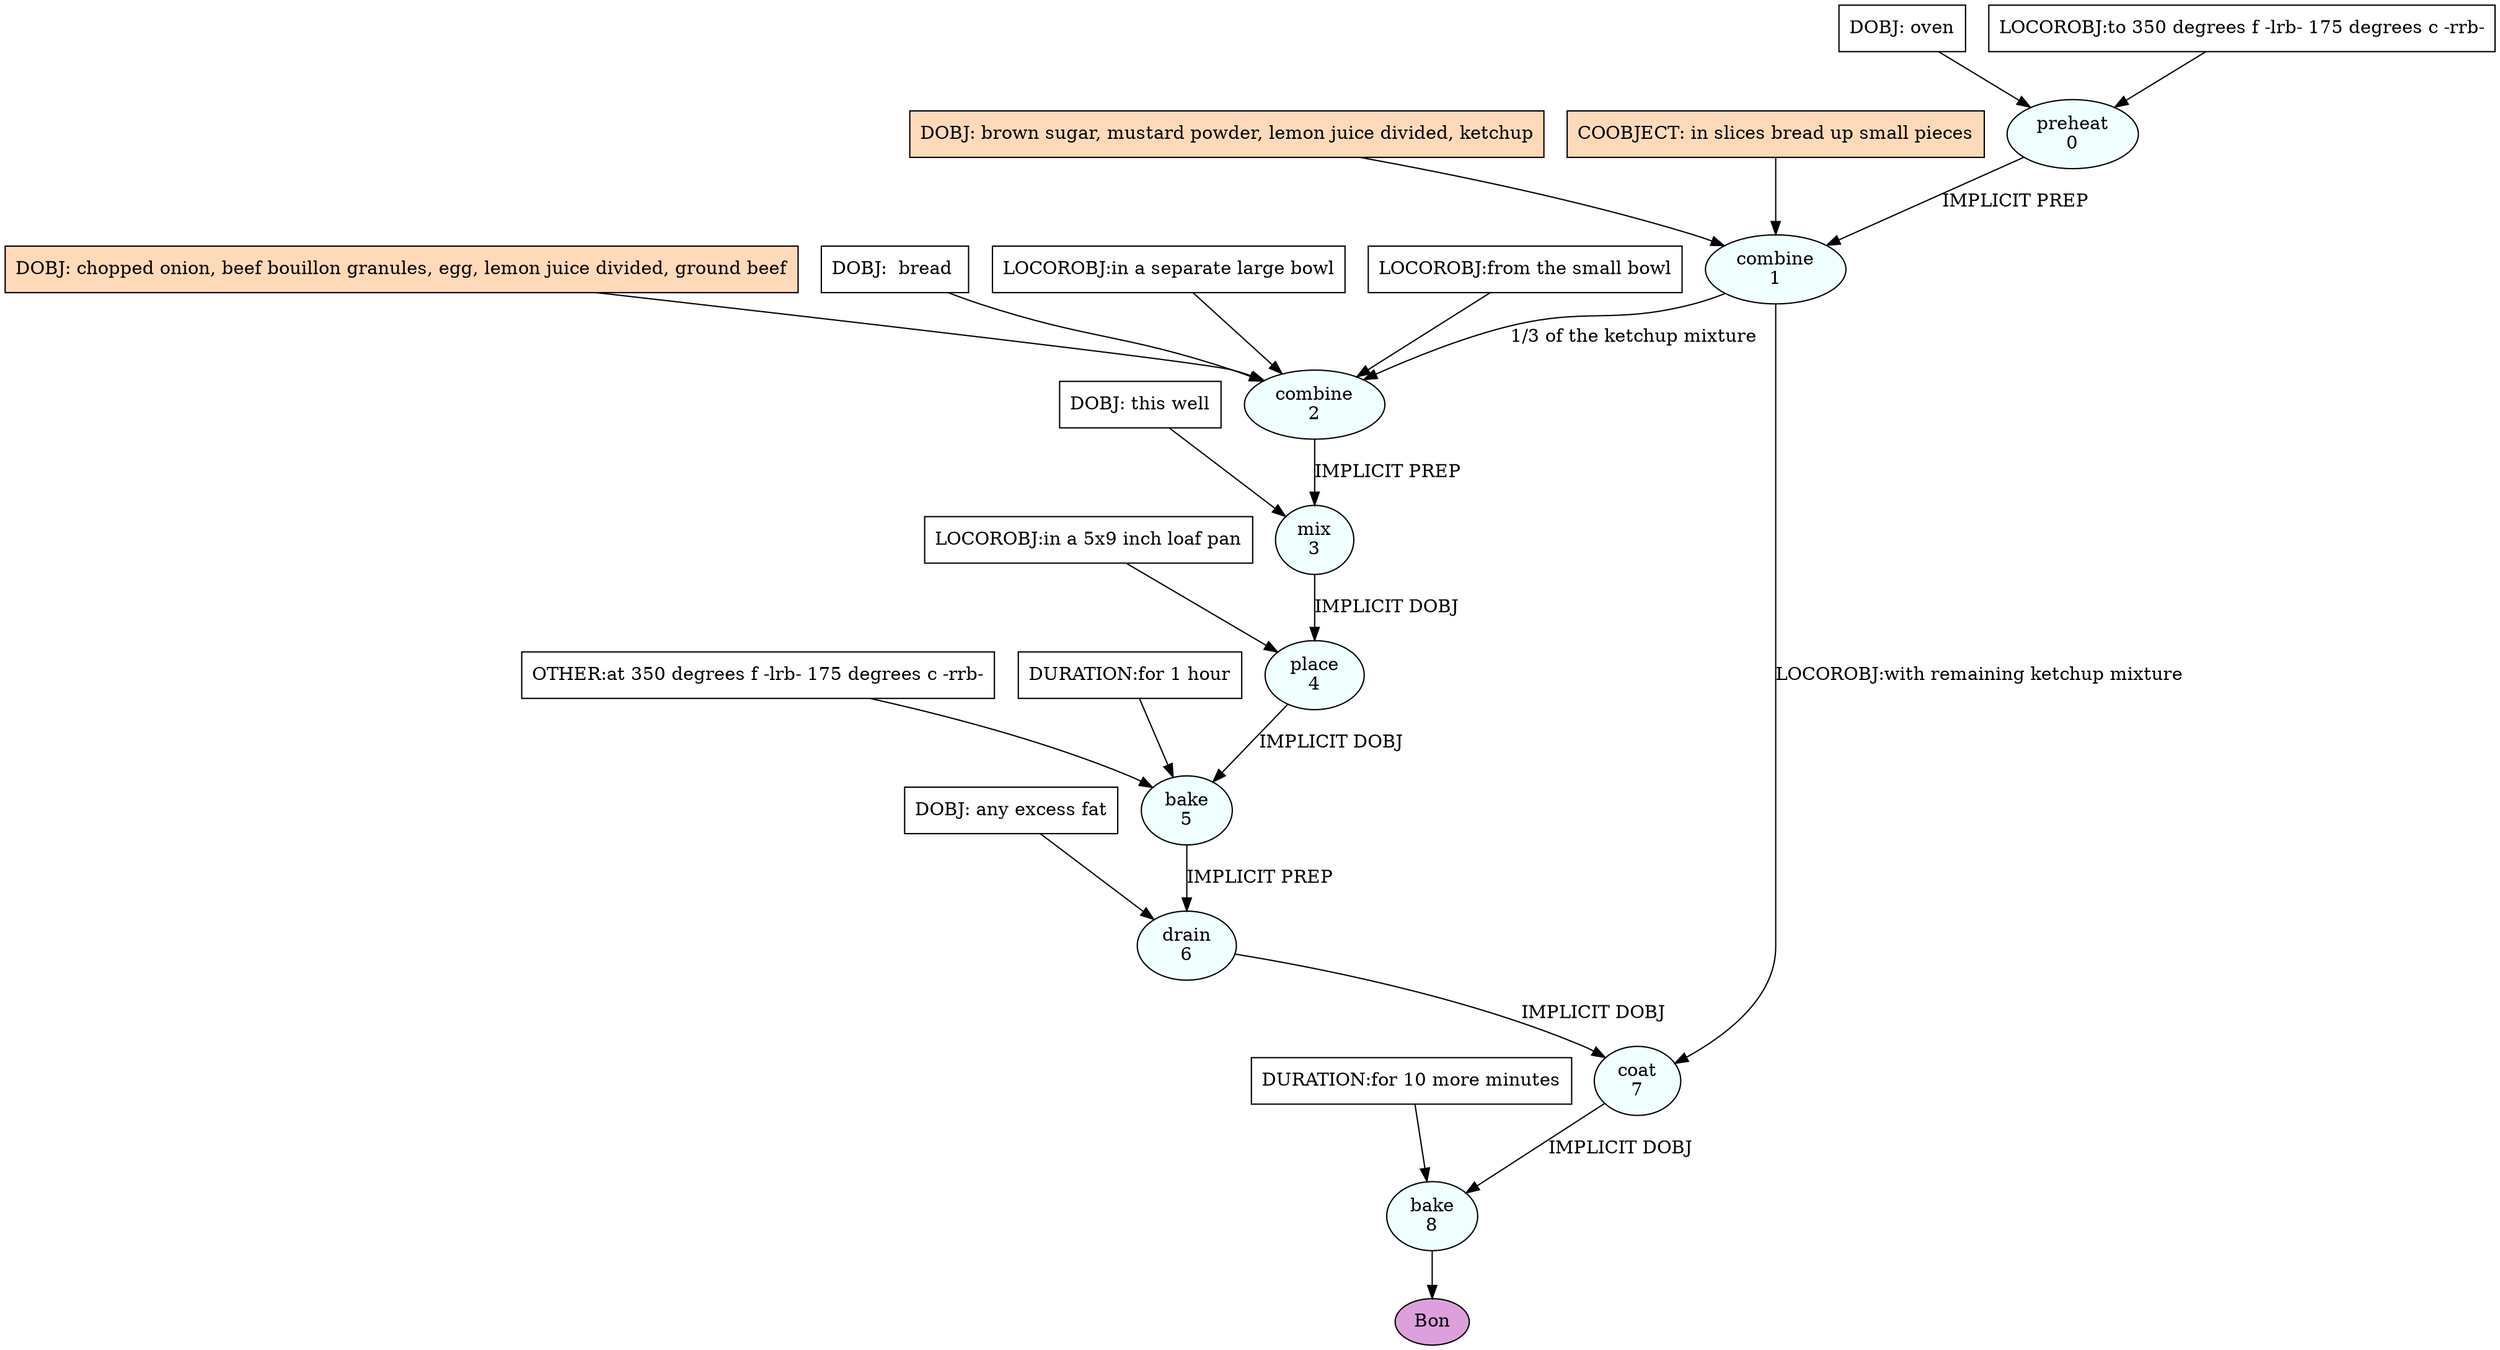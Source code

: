 digraph recipe {
E0[label="preheat
0", shape=oval, style=filled, fillcolor=azure]
E1[label="combine
1", shape=oval, style=filled, fillcolor=azure]
E2[label="combine
2", shape=oval, style=filled, fillcolor=azure]
E3[label="mix
3", shape=oval, style=filled, fillcolor=azure]
E4[label="place
4", shape=oval, style=filled, fillcolor=azure]
E5[label="bake
5", shape=oval, style=filled, fillcolor=azure]
E6[label="drain
6", shape=oval, style=filled, fillcolor=azure]
E7[label="coat
7", shape=oval, style=filled, fillcolor=azure]
E8[label="bake
8", shape=oval, style=filled, fillcolor=azure]
D0[label="DOBJ: oven", shape=box, style=filled, fillcolor=white]
D0 -> E0
P0_0[label="LOCOROBJ:to 350 degrees f -lrb- 175 degrees c -rrb-", shape=box, style=filled, fillcolor=white]
P0_0 -> E0
D1_ing[label="DOBJ: brown sugar, mustard powder, lemon juice divided, ketchup", shape=box, style=filled, fillcolor=peachpuff]
D1_ing -> E1
E0 -> E1 [label="IMPLICIT PREP"]
P1_1_ing[label="COOBJECT: in slices bread up small pieces", shape=box, style=filled, fillcolor=peachpuff]
P1_1_ing -> E1
D2_ing[label="DOBJ: chopped onion, beef bouillon granules, egg, lemon juice divided, ground beef", shape=box, style=filled, fillcolor=peachpuff]
D2_ing -> E2
D2_0[label="DOBJ:  bread ", shape=box, style=filled, fillcolor=white]
D2_0 -> E2
E1 -> E2 [label=" 1/3 of the ketchup mixture"]
P2_1_0[label="LOCOROBJ:in a separate large bowl", shape=box, style=filled, fillcolor=white]
P2_1_0 -> E2
P2_2_0[label="LOCOROBJ:from the small bowl", shape=box, style=filled, fillcolor=white]
P2_2_0 -> E2
D3_0[label="DOBJ: this well", shape=box, style=filled, fillcolor=white]
D3_0 -> E3
E2 -> E3 [label="IMPLICIT PREP"]
E3 -> E4 [label="IMPLICIT DOBJ"]
P4_1_0[label="LOCOROBJ:in a 5x9 inch loaf pan", shape=box, style=filled, fillcolor=white]
P4_1_0 -> E4
E4 -> E5 [label="IMPLICIT DOBJ"]
P5_1_0[label="OTHER:at 350 degrees f -lrb- 175 degrees c -rrb-", shape=box, style=filled, fillcolor=white]
P5_1_0 -> E5
P5_2_0[label="DURATION:for 1 hour", shape=box, style=filled, fillcolor=white]
P5_2_0 -> E5
D6_0[label="DOBJ: any excess fat", shape=box, style=filled, fillcolor=white]
D6_0 -> E6
E5 -> E6 [label="IMPLICIT PREP"]
E6 -> E7 [label="IMPLICIT DOBJ"]
E1 -> E7 [label="LOCOROBJ:with remaining ketchup mixture"]
E7 -> E8 [label="IMPLICIT DOBJ"]
P8_1_0[label="DURATION:for 10 more minutes", shape=box, style=filled, fillcolor=white]
P8_1_0 -> E8
EOR[label="Bon", shape=oval, style=filled, fillcolor=plum]
E8 -> EOR
}
